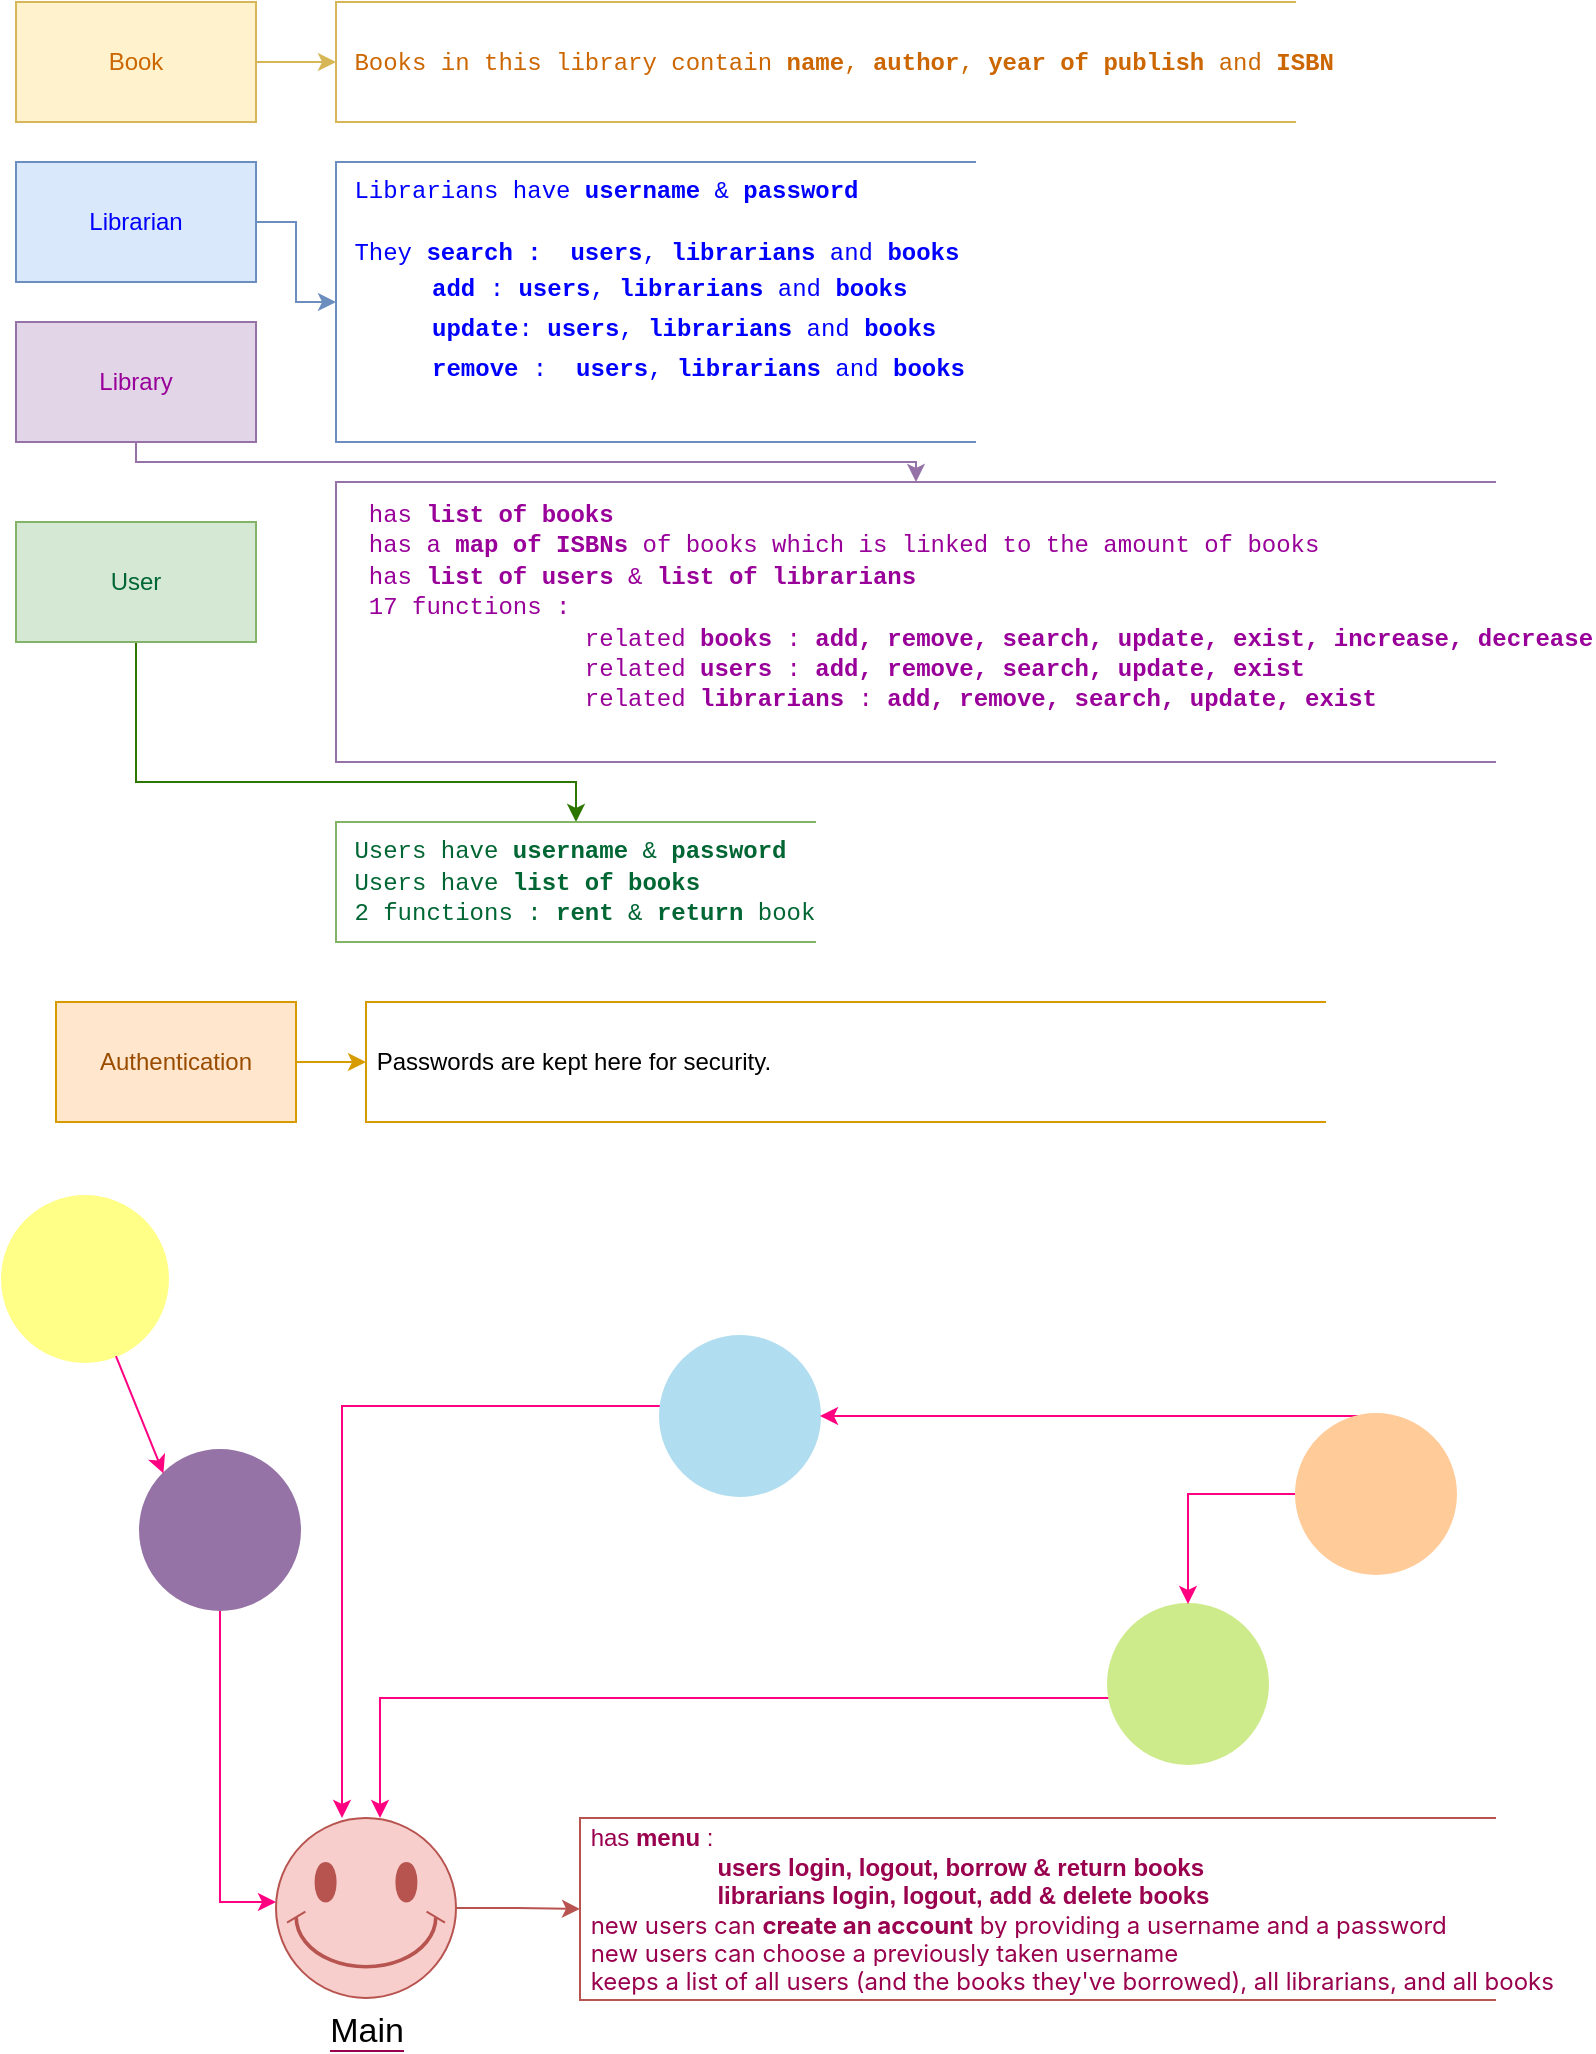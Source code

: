 <mxfile version="20.3.0" type="device"><diagram id="nBtDtnzdS28l6R8GdCL1" name="Page-1"><mxGraphModel dx="1387" dy="712" grid="0" gridSize="10" guides="1" tooltips="1" connect="1" arrows="1" fold="1" page="1" pageScale="1" pageWidth="850" pageHeight="1100" math="0" shadow="0"><root><mxCell id="0"/><mxCell id="1" parent="0"/><mxCell id="M_j5dgZ4-XIwbU-IOWHS-4" value="" style="edgeStyle=orthogonalEdgeStyle;rounded=0;orthogonalLoop=1;jettySize=auto;html=1;fontSize=17;fontColor=#000000;fillColor=#60a917;strokeColor=#2D7600;" parent="1" source="JCEE-WbIGL0aX6mk-bqO-5" target="JCEE-WbIGL0aX6mk-bqO-15" edge="1"><mxGeometry relative="1" as="geometry"><Array as="points"><mxPoint x="80" y="410"/><mxPoint x="300" y="410"/></Array></mxGeometry></mxCell><mxCell id="JCEE-WbIGL0aX6mk-bqO-5" value="&lt;font color=&quot;#006633&quot;&gt;User&lt;/font&gt;" style="rounded=0;whiteSpace=wrap;html=1;fillColor=#d5e8d4;strokeColor=#82b366;" parent="1" vertex="1"><mxGeometry x="20" y="280" width="120" height="60" as="geometry"/></mxCell><mxCell id="JCEE-WbIGL0aX6mk-bqO-19" value="" style="edgeStyle=orthogonalEdgeStyle;rounded=0;orthogonalLoop=1;jettySize=auto;html=1;fontSize=17;fontColor=#006633;fillColor=#e1d5e7;strokeColor=#9673a6;" parent="1" source="JCEE-WbIGL0aX6mk-bqO-7" target="JCEE-WbIGL0aX6mk-bqO-18" edge="1"><mxGeometry relative="1" as="geometry"><Array as="points"><mxPoint x="80" y="250"/><mxPoint x="470" y="250"/></Array></mxGeometry></mxCell><mxCell id="JCEE-WbIGL0aX6mk-bqO-7" value="&lt;font color=&quot;#990099&quot;&gt;Library&lt;/font&gt;" style="rounded=0;whiteSpace=wrap;html=1;fillColor=#e1d5e7;strokeColor=#9673a6;" parent="1" vertex="1"><mxGeometry x="20" y="180" width="120" height="60" as="geometry"/></mxCell><mxCell id="JCEE-WbIGL0aX6mk-bqO-14" value="" style="edgeStyle=orthogonalEdgeStyle;rounded=0;orthogonalLoop=1;jettySize=auto;html=1;fontSize=17;fontColor=#0000FF;fillColor=#dae8fc;strokeColor=#6c8ebf;" parent="1" source="JCEE-WbIGL0aX6mk-bqO-8" target="JCEE-WbIGL0aX6mk-bqO-13" edge="1"><mxGeometry relative="1" as="geometry"/></mxCell><mxCell id="JCEE-WbIGL0aX6mk-bqO-8" value="&lt;font color=&quot;#0000ff&quot;&gt;Librarian&lt;/font&gt;" style="rounded=0;whiteSpace=wrap;html=1;fillColor=#dae8fc;strokeColor=#6c8ebf;" parent="1" vertex="1"><mxGeometry x="20" y="100" width="120" height="60" as="geometry"/></mxCell><mxCell id="JCEE-WbIGL0aX6mk-bqO-11" value="" style="edgeStyle=orthogonalEdgeStyle;rounded=0;orthogonalLoop=1;jettySize=auto;html=1;fillColor=#fff2cc;strokeColor=#d6b656;" parent="1" source="JCEE-WbIGL0aX6mk-bqO-9" target="JCEE-WbIGL0aX6mk-bqO-10" edge="1"><mxGeometry relative="1" as="geometry"/></mxCell><mxCell id="JCEE-WbIGL0aX6mk-bqO-9" value="&lt;font color=&quot;#cc6600&quot;&gt;Book&lt;/font&gt;" style="rounded=0;whiteSpace=wrap;html=1;fillColor=#fff2cc;strokeColor=#d6b656;" parent="1" vertex="1"><mxGeometry x="20" y="20" width="120" height="60" as="geometry"/></mxCell><mxCell id="JCEE-WbIGL0aX6mk-bqO-10" value="&lt;span style=&quot;font-family: ui-monospace, SFMono-Regular, &amp;quot;SF Mono&amp;quot;, Menlo, Consolas, &amp;quot;Liberation Mono&amp;quot;, monospace; background-color: rgb(255, 255, 255);&quot;&gt;&lt;font color=&quot;#cc6600&quot;&gt;&amp;nbsp;Books in this library contain &lt;b&gt;name&lt;/b&gt;, &lt;b&gt;author&lt;/b&gt;, &lt;b&gt;year of publish&lt;/b&gt; and &lt;b&gt;ISBN&lt;/b&gt;&lt;/font&gt;&lt;/span&gt;" style="strokeWidth=1;html=1;shape=mxgraph.flowchart.annotation_1;align=left;pointerEvents=1;fillColor=#FFF2CC;strokeColor=#d6b656;fillStyle=auto;" parent="1" vertex="1"><mxGeometry x="180" y="20" width="480" height="60" as="geometry"/></mxCell><mxCell id="vQMrvWSM2ou7d5wnb2OA-4" value="" style="edgeStyle=orthogonalEdgeStyle;rounded=0;orthogonalLoop=1;jettySize=auto;html=1;fontSize=12;fontColor=#994C00;fillColor=#ffe6cc;strokeColor=#d79b00;" parent="1" source="JCEE-WbIGL0aX6mk-bqO-12" target="vQMrvWSM2ou7d5wnb2OA-3" edge="1"><mxGeometry relative="1" as="geometry"/></mxCell><mxCell id="JCEE-WbIGL0aX6mk-bqO-12" value="&lt;font color=&quot;#994c00&quot;&gt;Authentication&lt;/font&gt;" style="rounded=0;whiteSpace=wrap;html=1;fillColor=#ffe6cc;strokeColor=#d79b00;" parent="1" vertex="1"><mxGeometry x="40" y="520" width="120" height="60" as="geometry"/></mxCell><mxCell id="JCEE-WbIGL0aX6mk-bqO-13" value="&lt;font face=&quot;ui-monospace, SFMono-Regular, SF Mono, Menlo, Consolas, Liberation Mono, monospace&quot; color=&quot;#0000ff&quot;&gt;&lt;span style=&quot;background-color: rgb(255, 255, 255);&quot;&gt;&amp;nbsp;Librarians have &lt;b&gt;username&lt;/b&gt; &amp;amp; &lt;b&gt;password&lt;br&gt;&lt;/b&gt;&lt;br&gt;&amp;nbsp;They&amp;nbsp;&lt;/span&gt;&lt;/font&gt;&lt;span style=&quot;font-family: ui-monospace, SFMono-Regular, &amp;quot;SF Mono&amp;quot;, Menlo, Consolas, &amp;quot;Liberation Mono&amp;quot;, monospace; background-color: rgb(255, 255, 255);&quot;&gt;&lt;font color=&quot;#0000ff&quot;&gt;&lt;b&gt;search :&amp;nbsp;&lt;/b&gt; &lt;b&gt;users&lt;/b&gt;, &lt;b&gt;librarians&lt;/b&gt; and &lt;b&gt;books&lt;br&gt;&lt;/b&gt;&lt;/font&gt;&lt;/span&gt;&lt;table style=&quot;border-spacing: 0px; border-collapse: collapse; tab-size: 8; font-family: -apple-system, BlinkMacSystemFont, &amp;quot;Segoe UI&amp;quot;, &amp;quot;Noto Sans&amp;quot;, Helvetica, Arial, sans-serif, &amp;quot;Apple Color Emoji&amp;quot;, &amp;quot;Segoe UI Emoji&amp;quot;; font-size: 14px; background-color: rgb(255, 255, 255);&quot; data-tagsearch-path=&quot;src/main/java/Librarian.java&quot; data-tagsearch-lang=&quot;Java&quot; data-paste-markdown-skip=&quot;&quot; data-tab-size=&quot;8&quot; class=&quot;highlight tab-size js-file-line-container js-code-nav-container js-tagsearch-file&quot; data-hpc=&quot;&quot;&gt;&lt;tbody style=&quot;box-sizing: border-box;&quot;&gt;&lt;tr style=&quot;box-sizing: border-box;&quot;&gt;&lt;td style=&quot;box-sizing: border-box; padding: 0px 10px; position: relative; line-height: 20px; vertical-align: top; overflow: visible; font-family: ui-monospace, SFMono-Regular, &amp;quot;SF Mono&amp;quot;, Menlo, Consolas, &amp;quot;Liberation Mono&amp;quot;, monospace; font-size: 12px; color: var(--color-fg-default); overflow-wrap: anywhere;&quot; class=&quot;blob-code blob-code-inner js-file-line&quot; id=&quot;LC5&quot;&gt;&lt;font color=&quot;#0000ff&quot;&gt;&lt;span style=&quot;box-sizing: border-box;&quot; class=&quot;pl-c&quot;&gt;&amp;nbsp; &amp;nbsp; &amp;nbsp;&lt;b&gt;add&lt;/b&gt; :&amp;nbsp;&lt;b style=&quot;&quot;&gt;users&lt;/b&gt;,&amp;nbsp;&lt;b style=&quot;&quot;&gt;librarians&lt;/b&gt;&amp;nbsp;and&amp;nbsp;&lt;b style=&quot;&quot;&gt;books&lt;/b&gt;&lt;br&gt;&amp;nbsp; &amp;nbsp; &amp;nbsp;&lt;b&gt;update&lt;/b&gt;:&amp;nbsp;&lt;b style=&quot;&quot;&gt;users&lt;/b&gt;,&amp;nbsp;&lt;b style=&quot;&quot;&gt;librarians&lt;/b&gt;&amp;nbsp;and&amp;nbsp;&lt;b style=&quot;&quot;&gt;books&lt;/b&gt;&lt;br&gt;&amp;nbsp; &amp;nbsp; &amp;nbsp;&lt;b&gt;remove&lt;/b&gt; :&amp;nbsp;&amp;nbsp;&lt;/span&gt;&lt;b style=&quot;&quot;&gt;users&lt;/b&gt;,&amp;nbsp;&lt;b style=&quot;&quot;&gt;librarians&lt;/b&gt;&amp;nbsp;and&amp;nbsp;&lt;b style=&quot;&quot;&gt;books&lt;/b&gt;&lt;/font&gt;&lt;/td&gt;&lt;/tr&gt;&lt;tr style=&quot;box-sizing: border-box; background-color: transparent;&quot;&gt;&lt;td style=&quot;box-sizing: border-box; padding: 0px 10px; position: relative; width: 50px; min-width: 50px; font-family: ui-monospace, SFMono-Regular, &amp;quot;SF Mono&amp;quot;, Menlo, Consolas, &amp;quot;Liberation Mono&amp;quot;, monospace; font-size: 12px; line-height: 20px; color: var(--color-fg-subtle); text-align: right; vertical-align: top; cursor: pointer; user-select: none;&quot; data-line-number=&quot;6&quot; class=&quot;blob-num js-line-number js-code-nav-line-number js-blob-rnum&quot; id=&quot;L6&quot;&gt;&lt;/td&gt;&lt;td style=&quot;box-sizing: border-box; padding: 0px 10px; position: relative; line-height: 20px; vertical-align: top; overflow: visible; font-family: ui-monospace, SFMono-Regular, &amp;quot;SF Mono&amp;quot;, Menlo, Consolas, &amp;quot;Liberation Mono&amp;quot;, monospace; font-size: 12px; color: var(--color-fg-default); overflow-wrap: anywhere;&quot; class=&quot;blob-code blob-code-inner js-file-line&quot; id=&quot;LC6&quot;&gt;&lt;font color=&quot;#0000ff&quot;&gt;&lt;br&gt;&lt;/font&gt;&lt;/td&gt;&lt;/tr&gt;&lt;/tbody&gt;&lt;/table&gt;" style="strokeWidth=1;html=1;shape=mxgraph.flowchart.annotation_1;align=left;pointerEvents=1;fillColor=#dae8fc;strokeColor=#6c8ebf;fillStyle=auto;" parent="1" vertex="1"><mxGeometry x="180" y="100" width="320" height="140" as="geometry"/></mxCell><mxCell id="JCEE-WbIGL0aX6mk-bqO-15" value="&lt;font color=&quot;#006633&quot;&gt;&lt;span style=&quot;font-family: ui-monospace, SFMono-Regular, &amp;quot;SF Mono&amp;quot;, Menlo, Consolas, &amp;quot;Liberation Mono&amp;quot;, monospace; background-color: rgb(255, 255, 255);&quot;&gt;&amp;nbsp;Users have&amp;nbsp;&lt;/span&gt;&lt;b style=&quot;font-family: ui-monospace, SFMono-Regular, &amp;quot;SF Mono&amp;quot;, Menlo, Consolas, &amp;quot;Liberation Mono&amp;quot;, monospace;&quot;&gt;username&lt;/b&gt;&lt;span style=&quot;font-family: ui-monospace, SFMono-Regular, &amp;quot;SF Mono&amp;quot;, Menlo, Consolas, &amp;quot;Liberation Mono&amp;quot;, monospace; background-color: rgb(255, 255, 255);&quot;&gt;&amp;nbsp;&amp;amp;&amp;nbsp;&lt;/span&gt;&lt;b style=&quot;font-family: ui-monospace, SFMono-Regular, &amp;quot;SF Mono&amp;quot;, Menlo, Consolas, &amp;quot;Liberation Mono&amp;quot;, monospace;&quot;&gt;password&lt;br&gt;&amp;nbsp;&lt;/b&gt;&lt;span style=&quot;font-family: ui-monospace, SFMono-Regular, &amp;quot;SF Mono&amp;quot;, Menlo, Consolas, &amp;quot;Liberation Mono&amp;quot;, monospace;&quot;&gt;Users have &lt;b&gt;list of books&lt;br&gt;&lt;/b&gt;&amp;nbsp;2 functions : &lt;b&gt;rent&lt;/b&gt; &amp;amp; &lt;b&gt;return&lt;/b&gt; book&lt;br&gt;&lt;/span&gt;&lt;/font&gt;" style="strokeWidth=1;html=1;shape=mxgraph.flowchart.annotation_1;align=left;pointerEvents=1;fillColor=#d5e8d4;strokeColor=#82b366;fillStyle=auto;" parent="1" vertex="1"><mxGeometry x="180" y="430" width="240" height="60" as="geometry"/></mxCell><mxCell id="vQMrvWSM2ou7d5wnb2OA-2" value="" style="edgeStyle=orthogonalEdgeStyle;rounded=0;orthogonalLoop=1;jettySize=auto;html=1;fillColor=#f8cecc;strokeColor=#b85450;" parent="1" source="JCEE-WbIGL0aX6mk-bqO-29" target="vQMrvWSM2ou7d5wnb2OA-1" edge="1"><mxGeometry relative="1" as="geometry"/></mxCell><mxCell id="JCEE-WbIGL0aX6mk-bqO-29" value="&lt;span style=&quot;background-color: rgb(255, 255, 255);&quot;&gt;Main&lt;/span&gt;" style="verticalLabelPosition=bottom;verticalAlign=top;html=1;shape=mxgraph.basic.smiley;labelBackgroundColor=#99004D;fillStyle=auto;strokeWidth=1;fontSize=17;fillColor=#f8cecc;strokeColor=#b85450;" parent="1" vertex="1"><mxGeometry x="150" y="928" width="90" height="90" as="geometry"/></mxCell><mxCell id="JCEE-WbIGL0aX6mk-bqO-18" value="&lt;font color=&quot;#990099&quot;&gt;&lt;span style=&quot;font-family: ui-monospace, SFMono-Regular, &amp;quot;SF Mono&amp;quot;, Menlo, Consolas, &amp;quot;Liberation Mono&amp;quot;, monospace;&quot;&gt;&amp;nbsp; has&amp;nbsp;&lt;/span&gt;&lt;b style=&quot;font-family: ui-monospace, SFMono-Regular, &amp;quot;SF Mono&amp;quot;, Menlo, Consolas, &amp;quot;Liberation Mono&amp;quot;, monospace;&quot;&gt;list of books&lt;br&gt;&amp;nbsp; &lt;/b&gt;&lt;span style=&quot;font-family: ui-monospace, SFMono-Regular, &amp;quot;SF Mono&amp;quot;, Menlo, Consolas, &amp;quot;Liberation Mono&amp;quot;, monospace;&quot;&gt;has a &lt;b&gt;map of ISBNs&lt;/b&gt; of books which is linked to the amount of books&lt;br&gt;&amp;nbsp; has &lt;b&gt;list of users&lt;/b&gt; &amp;amp; &lt;b&gt;list of librarians&lt;/b&gt;&lt;br&gt;&amp;nbsp; 17 functions :&lt;br&gt;&amp;nbsp; &amp;nbsp; &amp;nbsp; &amp;nbsp; &amp;nbsp; &amp;nbsp; &amp;nbsp; &amp;nbsp; &amp;nbsp;related &lt;b&gt;books&lt;/b&gt; : &lt;b&gt;add, remove, search, update, exist, increase, decrease&lt;/b&gt;&lt;br&gt;&amp;nbsp; &amp;nbsp; &amp;nbsp; &amp;nbsp; &amp;nbsp; &amp;nbsp; &amp;nbsp; &amp;nbsp; &amp;nbsp;related &lt;b&gt;users&lt;/b&gt; : &lt;b&gt;add, remove, search, update, exist&lt;/b&gt;&lt;br&gt;&amp;nbsp; &amp;nbsp; &amp;nbsp; &amp;nbsp; &amp;nbsp; &amp;nbsp; &amp;nbsp; &amp;nbsp; &amp;nbsp;related &lt;b&gt;librarians&lt;/b&gt; : &lt;b&gt;add, remove, search, update, exist&lt;/b&gt;&lt;br&gt;&lt;br&gt;&lt;/span&gt;&lt;/font&gt;" style="strokeWidth=1;html=1;shape=mxgraph.flowchart.annotation_1;align=left;pointerEvents=1;fillColor=#e1d5e7;strokeColor=#9673a6;fillStyle=auto;" parent="1" vertex="1"><mxGeometry x="180" y="260" width="580" height="140" as="geometry"/></mxCell><mxCell id="vQMrvWSM2ou7d5wnb2OA-1" value="&lt;font color=&quot;#99004d&quot; style=&quot;font-size: 12px;&quot;&gt;&lt;font style=&quot;font-size: 12px;&quot;&gt;&lt;font style=&quot;font-size: 12px;&quot;&gt;&amp;nbsp;has &lt;b style=&quot;&quot;&gt;menu&lt;/b&gt; :&amp;nbsp;&lt;br&gt;&amp;nbsp; &amp;nbsp; &amp;nbsp; &amp;nbsp; &amp;nbsp; &amp;nbsp; &amp;nbsp; &amp;nbsp; &amp;nbsp; &amp;nbsp; &lt;b style=&quot;&quot;&gt;users login, logout, borrow &amp;amp; return books&lt;/b&gt;&lt;br&gt;&amp;nbsp; &amp;nbsp; &amp;nbsp; &amp;nbsp; &amp;nbsp; &amp;nbsp; &amp;nbsp; &amp;nbsp; &amp;nbsp; &amp;nbsp;&lt;b style=&quot;&quot;&gt; librarians login, logout, add &amp;amp; delete books&lt;/b&gt;&lt;br&gt;&amp;nbsp;&lt;/font&gt;&lt;span style=&quot;font-family: -apple-system, BlinkMacSystemFont, &amp;quot;Segoe UI&amp;quot;, &amp;quot;Noto Sans&amp;quot;, Helvetica, Arial, sans-serif, &amp;quot;Apple Color Emoji&amp;quot;, &amp;quot;Segoe UI Emoji&amp;quot;; background-color: rgb(255, 255, 255);&quot;&gt;new users can&amp;nbsp;&lt;b&gt;create an account&lt;/b&gt; by providing a username and a password&lt;br&gt;&lt;/span&gt;&lt;/font&gt;&lt;font style=&quot;font-size: 12px;&quot;&gt;&amp;nbsp;&lt;/font&gt;&lt;span style=&quot;font-family: -apple-system, BlinkMacSystemFont, &amp;quot;Segoe UI&amp;quot;, &amp;quot;Noto Sans&amp;quot;, Helvetica, Arial, sans-serif, &amp;quot;Apple Color Emoji&amp;quot;, &amp;quot;Segoe UI Emoji&amp;quot;; background-color: rgb(255, 255, 255);&quot;&gt;new users can choose a previously taken username&lt;br&gt;&lt;/span&gt;&lt;font style=&quot;font-size: 12px;&quot;&gt;&amp;nbsp;&lt;/font&gt;&lt;span style=&quot;font-family: -apple-system, BlinkMacSystemFont, &amp;quot;Segoe UI&amp;quot;, &amp;quot;Noto Sans&amp;quot;, Helvetica, Arial, sans-serif, &amp;quot;Apple Color Emoji&amp;quot;, &amp;quot;Segoe UI Emoji&amp;quot;; background-color: rgb(255, 255, 255);&quot;&gt;keeps a list of all users (and the books they've borrowed), all librarians, and all books&lt;/span&gt;&lt;/font&gt;&lt;font color=&quot;#99004d&quot;&gt;&lt;br&gt;&lt;/font&gt;" style="strokeWidth=1;html=1;shape=mxgraph.flowchart.annotation_1;align=left;pointerEvents=1;fillColor=#f8cecc;strokeColor=#b85450;fillStyle=auto;" parent="1" vertex="1"><mxGeometry x="302" y="928" width="458" height="91" as="geometry"/></mxCell><mxCell id="vQMrvWSM2ou7d5wnb2OA-3" value="&amp;nbsp;Passwords are kept here for security." style="strokeWidth=1;html=1;shape=mxgraph.flowchart.annotation_1;align=left;pointerEvents=1;fillColor=#ffe6cc;strokeColor=#d79b00;fillStyle=auto;" parent="1" vertex="1"><mxGeometry x="195" y="520" width="480" height="60" as="geometry"/></mxCell><mxCell id="vQMrvWSM2ou7d5wnb2OA-15" value="" style="edgeStyle=orthogonalEdgeStyle;rounded=0;orthogonalLoop=1;jettySize=auto;html=1;strokeColor=#FF0080;fontSize=12;fontColor=#994C00;" parent="1" source="vQMrvWSM2ou7d5wnb2OA-5" target="JCEE-WbIGL0aX6mk-bqO-29" edge="1"><mxGeometry relative="1" as="geometry"><Array as="points"><mxPoint x="183" y="722"/></Array></mxGeometry></mxCell><mxCell id="vQMrvWSM2ou7d5wnb2OA-5" value="" style="ellipse;whiteSpace=wrap;html=1;aspect=fixed;labelBackgroundColor=#FFFFFF;strokeColor=#B1DDF0;fontSize=12;fillColor=#b1ddf0;" parent="1" vertex="1"><mxGeometry x="342" y="687" width="80" height="80" as="geometry"/></mxCell><mxCell id="vQMrvWSM2ou7d5wnb2OA-6" value="" style="ellipse;whiteSpace=wrap;html=1;aspect=fixed;labelBackgroundColor=#FFFFFF;strokeColor=#FFFF88;fontSize=12;fillColor=#FFFF88;" parent="1" vertex="1"><mxGeometry x="13" y="617" width="83" height="83" as="geometry"/></mxCell><mxCell id="vQMrvWSM2ou7d5wnb2OA-13" value="" style="edgeStyle=orthogonalEdgeStyle;rounded=0;orthogonalLoop=1;jettySize=auto;html=1;strokeColor=#FF0080;fontSize=12;fontColor=#994C00;" parent="1" source="vQMrvWSM2ou7d5wnb2OA-7" target="JCEE-WbIGL0aX6mk-bqO-29" edge="1"><mxGeometry relative="1" as="geometry"><mxPoint x="202" y="950" as="targetPoint"/><Array as="points"><mxPoint x="202" y="868"/></Array></mxGeometry></mxCell><mxCell id="vQMrvWSM2ou7d5wnb2OA-7" value="" style="ellipse;whiteSpace=wrap;html=1;aspect=fixed;labelBackgroundColor=#FFFFFF;strokeColor=#CDEB8B;fontSize=12;fillColor=#cdeb8b;" parent="1" vertex="1"><mxGeometry x="566" y="821" width="80" height="80" as="geometry"/></mxCell><mxCell id="vQMrvWSM2ou7d5wnb2OA-17" value="" style="edgeStyle=orthogonalEdgeStyle;rounded=0;orthogonalLoop=1;jettySize=auto;html=1;strokeColor=#FF0080;fontSize=12;fontColor=#994C00;" parent="1" source="vQMrvWSM2ou7d5wnb2OA-8" target="JCEE-WbIGL0aX6mk-bqO-29" edge="1"><mxGeometry relative="1" as="geometry"><Array as="points"><mxPoint x="122" y="970"/></Array></mxGeometry></mxCell><mxCell id="vQMrvWSM2ou7d5wnb2OA-8" value="" style="ellipse;whiteSpace=wrap;html=1;aspect=fixed;labelBackgroundColor=#FFFFFF;strokeColor=#9673A6;fontSize=12;fillColor=#9673A6;" parent="1" vertex="1"><mxGeometry x="82" y="744" width="80" height="80" as="geometry"/></mxCell><mxCell id="vQMrvWSM2ou7d5wnb2OA-12" value="" style="edgeStyle=orthogonalEdgeStyle;rounded=0;orthogonalLoop=1;jettySize=auto;html=1;strokeColor=#FF0080;fontSize=12;fontColor=#994C00;" parent="1" source="vQMrvWSM2ou7d5wnb2OA-9" target="vQMrvWSM2ou7d5wnb2OA-7" edge="1"><mxGeometry relative="1" as="geometry"/></mxCell><mxCell id="vQMrvWSM2ou7d5wnb2OA-14" value="" style="edgeStyle=orthogonalEdgeStyle;rounded=0;orthogonalLoop=1;jettySize=auto;html=1;strokeColor=#FF0080;fontSize=12;fontColor=#994C00;entryX=1;entryY=0.5;entryDx=0;entryDy=0;" parent="1" source="vQMrvWSM2ou7d5wnb2OA-9" target="vQMrvWSM2ou7d5wnb2OA-5" edge="1"><mxGeometry relative="1" as="geometry"><Array as="points"><mxPoint x="539" y="727"/><mxPoint x="539" y="727"/></Array></mxGeometry></mxCell><mxCell id="vQMrvWSM2ou7d5wnb2OA-9" value="" style="ellipse;whiteSpace=wrap;html=1;aspect=fixed;labelBackgroundColor=#FFFFFF;strokeColor=#FFCC99;fontSize=12;fillColor=#ffcc99;" parent="1" vertex="1"><mxGeometry x="660" y="726" width="80" height="80" as="geometry"/></mxCell><mxCell id="vQMrvWSM2ou7d5wnb2OA-11" value="" style="endArrow=classic;html=1;rounded=0;fontSize=12;fontColor=#994C00;entryX=0;entryY=0;entryDx=0;entryDy=0;strokeColor=#FF0080;" parent="1" source="vQMrvWSM2ou7d5wnb2OA-6" target="vQMrvWSM2ou7d5wnb2OA-8" edge="1"><mxGeometry width="50" height="50" relative="1" as="geometry"><mxPoint x="152" y="669" as="sourcePoint"/><mxPoint x="202" y="619" as="targetPoint"/></mxGeometry></mxCell></root></mxGraphModel></diagram></mxfile>